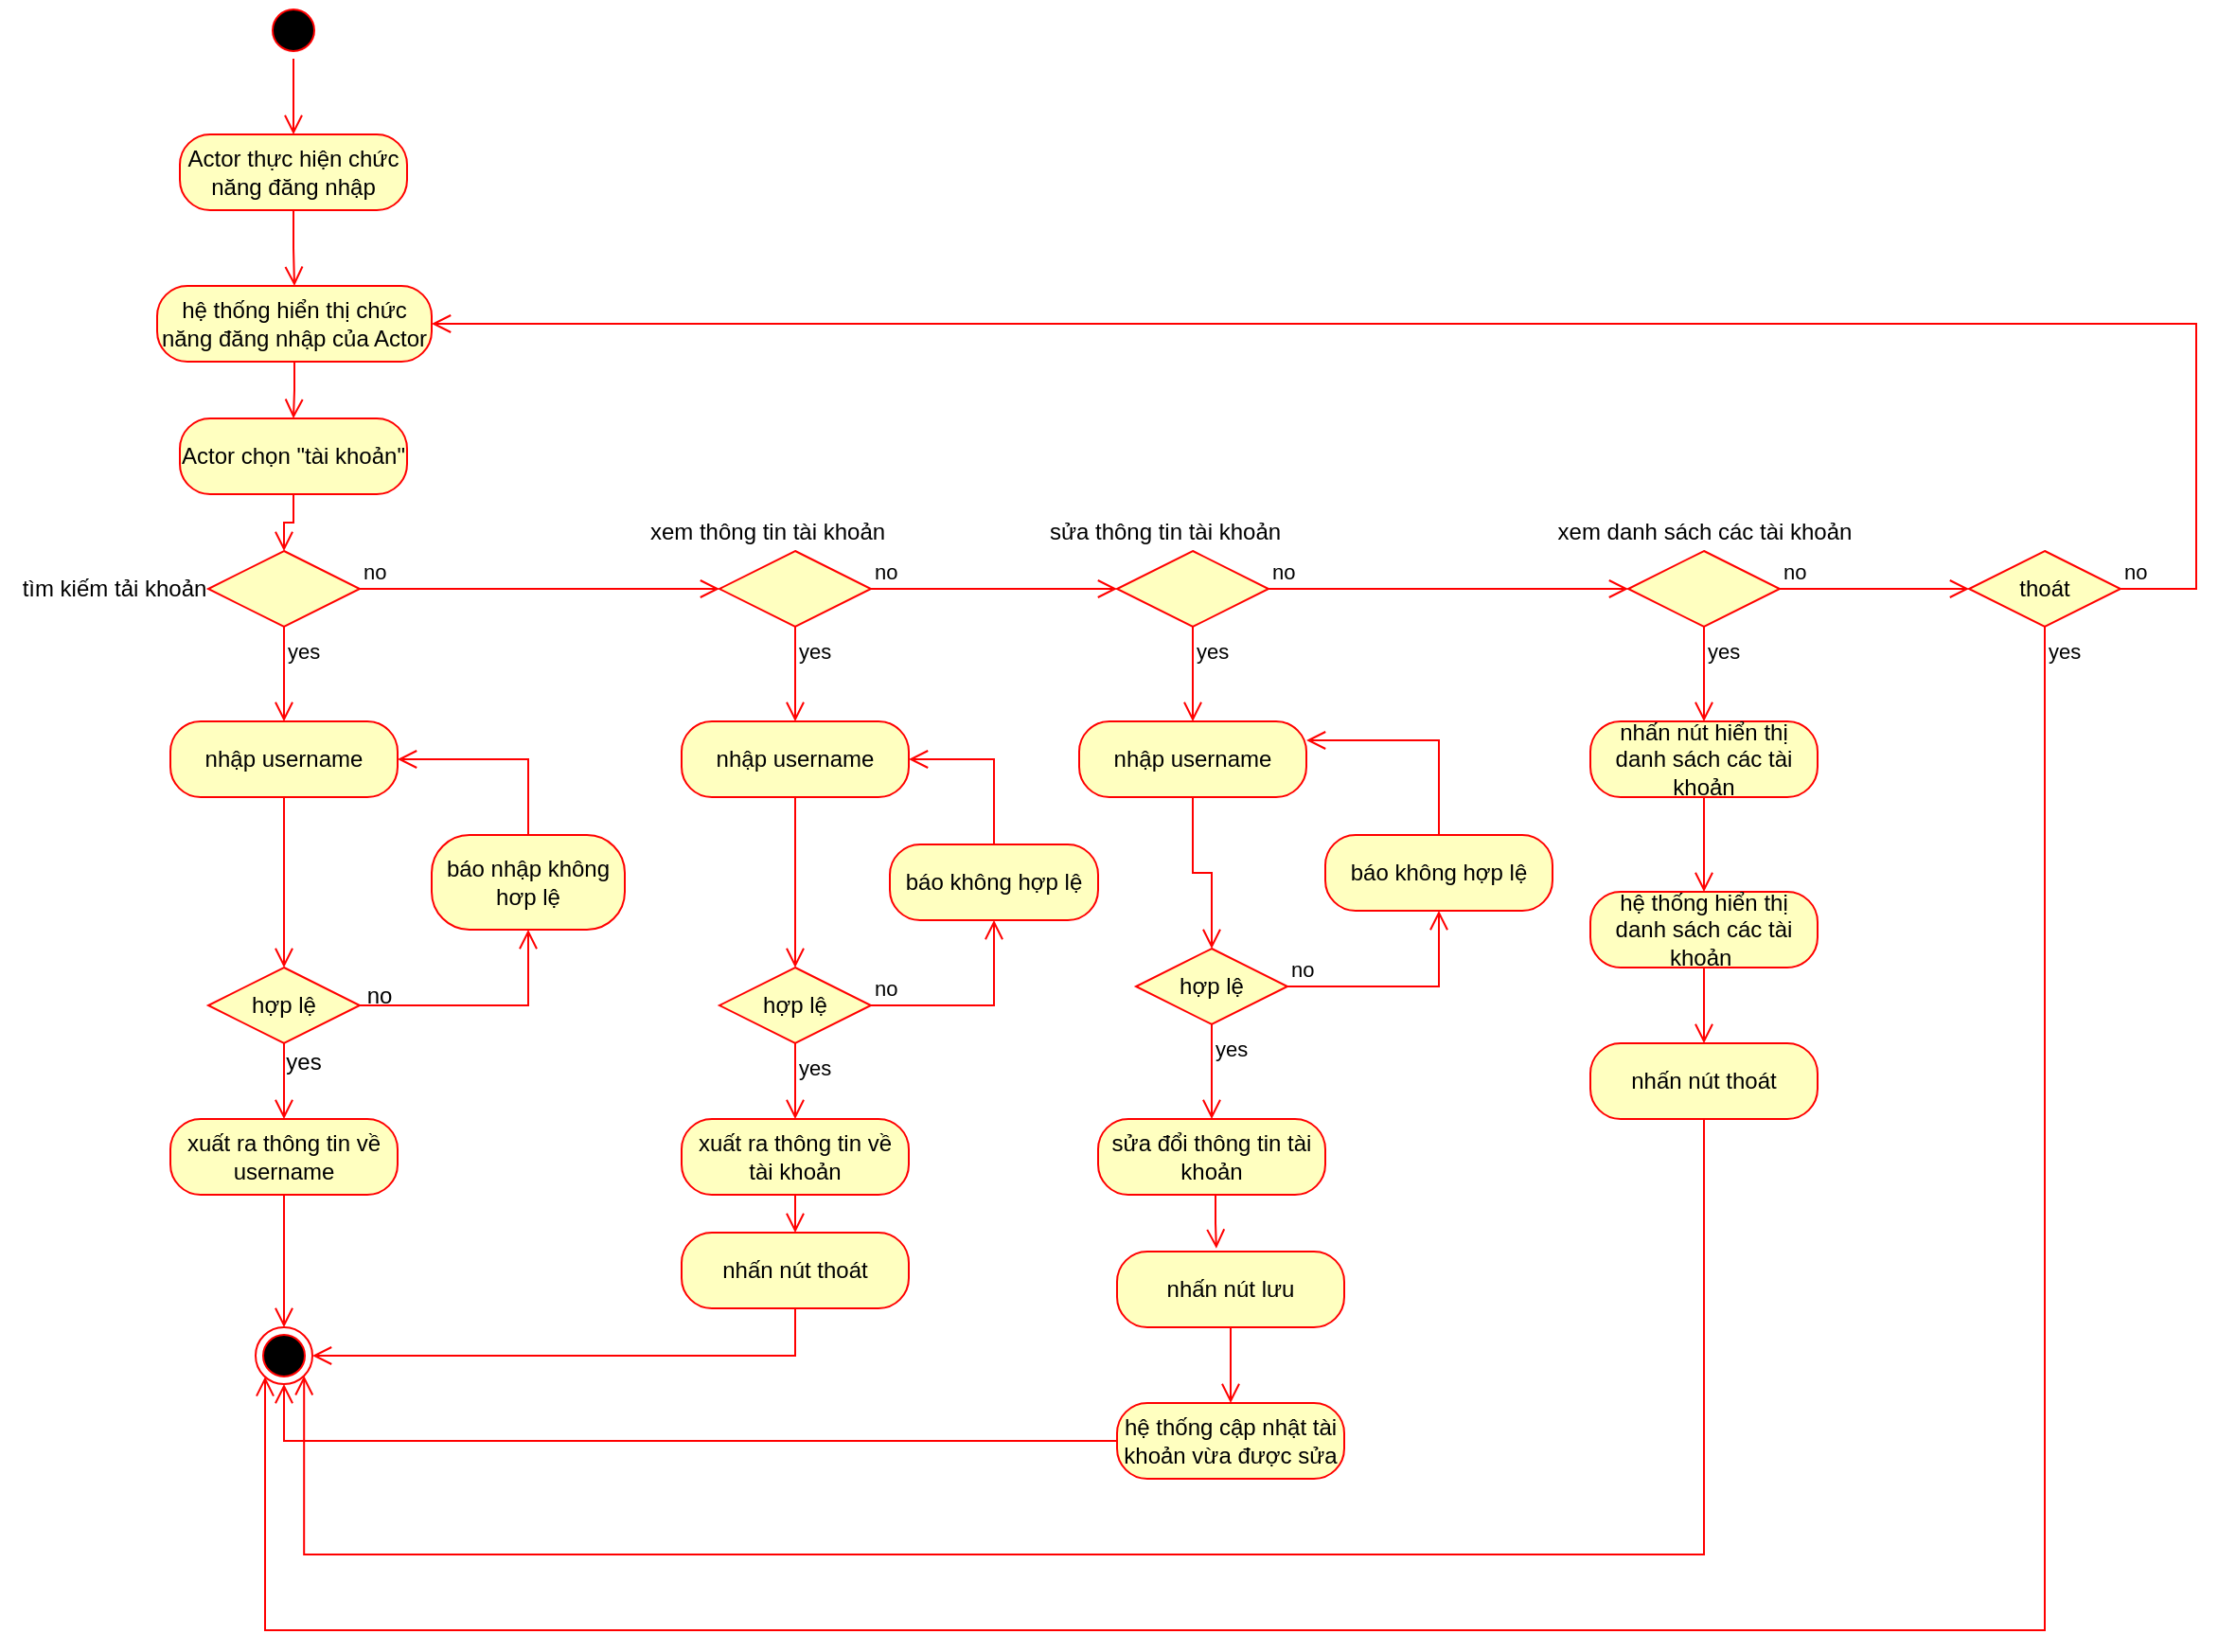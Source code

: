 <mxfile version="20.3.0" type="device"><diagram id="ISaR1A7o944pUpE1qrvK" name="Page-1"><mxGraphModel dx="1384" dy="855" grid="1" gridSize="10" guides="1" tooltips="1" connect="1" arrows="1" fold="1" page="1" pageScale="1" pageWidth="850" pageHeight="1100" math="0" shadow="0"><root><mxCell id="0"/><mxCell id="1" parent="0"/><mxCell id="eyunKyu2GfTT3AGku9Bz-1" value="" style="ellipse;html=1;shape=startState;fillColor=#000000;strokeColor=#ff0000;" vertex="1" parent="1"><mxGeometry x="410" y="290" width="30" height="30" as="geometry"/></mxCell><mxCell id="eyunKyu2GfTT3AGku9Bz-2" value="" style="edgeStyle=orthogonalEdgeStyle;html=1;verticalAlign=bottom;endArrow=open;endSize=8;strokeColor=#ff0000;rounded=0;entryX=0.5;entryY=0;entryDx=0;entryDy=0;" edge="1" source="eyunKyu2GfTT3AGku9Bz-1" parent="1" target="eyunKyu2GfTT3AGku9Bz-3"><mxGeometry relative="1" as="geometry"><mxPoint x="425" y="380" as="targetPoint"/></mxGeometry></mxCell><mxCell id="eyunKyu2GfTT3AGku9Bz-3" value="Actor thực hiện chức năng đăng nhập" style="rounded=1;whiteSpace=wrap;html=1;arcSize=40;fontColor=#000000;fillColor=#ffffc0;strokeColor=#ff0000;" vertex="1" parent="1"><mxGeometry x="365" y="360" width="120" height="40" as="geometry"/></mxCell><mxCell id="eyunKyu2GfTT3AGku9Bz-4" value="" style="edgeStyle=orthogonalEdgeStyle;html=1;verticalAlign=bottom;endArrow=open;endSize=8;strokeColor=#ff0000;rounded=0;entryX=0.5;entryY=0;entryDx=0;entryDy=0;" edge="1" source="eyunKyu2GfTT3AGku9Bz-3" parent="1" target="eyunKyu2GfTT3AGku9Bz-5"><mxGeometry relative="1" as="geometry"><mxPoint x="425" y="460" as="targetPoint"/></mxGeometry></mxCell><mxCell id="eyunKyu2GfTT3AGku9Bz-5" value="hệ thống hiển thị chức năng đăng nhập của Actor" style="rounded=1;whiteSpace=wrap;html=1;arcSize=40;fontColor=#000000;fillColor=#ffffc0;strokeColor=#ff0000;" vertex="1" parent="1"><mxGeometry x="353" y="440" width="145" height="40" as="geometry"/></mxCell><mxCell id="eyunKyu2GfTT3AGku9Bz-6" value="" style="edgeStyle=orthogonalEdgeStyle;html=1;verticalAlign=bottom;endArrow=open;endSize=8;strokeColor=#ff0000;rounded=0;entryX=0.5;entryY=0;entryDx=0;entryDy=0;" edge="1" source="eyunKyu2GfTT3AGku9Bz-5" parent="1" target="eyunKyu2GfTT3AGku9Bz-9"><mxGeometry relative="1" as="geometry"><mxPoint x="425" y="560" as="targetPoint"/></mxGeometry></mxCell><mxCell id="eyunKyu2GfTT3AGku9Bz-9" value="Actor chọn &quot;tài khoản&quot;" style="rounded=1;whiteSpace=wrap;html=1;arcSize=40;fontColor=#000000;fillColor=#ffffc0;strokeColor=#ff0000;" vertex="1" parent="1"><mxGeometry x="365" y="510" width="120" height="40" as="geometry"/></mxCell><mxCell id="eyunKyu2GfTT3AGku9Bz-10" value="" style="edgeStyle=orthogonalEdgeStyle;html=1;verticalAlign=bottom;endArrow=open;endSize=8;strokeColor=#ff0000;rounded=0;entryX=0.5;entryY=0;entryDx=0;entryDy=0;" edge="1" source="eyunKyu2GfTT3AGku9Bz-9" parent="1" target="eyunKyu2GfTT3AGku9Bz-13"><mxGeometry relative="1" as="geometry"><mxPoint x="430" y="610" as="targetPoint"/></mxGeometry></mxCell><mxCell id="eyunKyu2GfTT3AGku9Bz-13" value="" style="rhombus;whiteSpace=wrap;html=1;fillColor=#ffffc0;strokeColor=#ff0000;" vertex="1" parent="1"><mxGeometry x="380" y="580" width="80" height="40" as="geometry"/></mxCell><mxCell id="eyunKyu2GfTT3AGku9Bz-14" value="no" style="edgeStyle=orthogonalEdgeStyle;html=1;align=left;verticalAlign=bottom;endArrow=open;endSize=8;strokeColor=#ff0000;rounded=0;entryX=0;entryY=0.5;entryDx=0;entryDy=0;" edge="1" source="eyunKyu2GfTT3AGku9Bz-13" parent="1" target="eyunKyu2GfTT3AGku9Bz-35"><mxGeometry x="-1" relative="1" as="geometry"><mxPoint x="620" y="600" as="targetPoint"/></mxGeometry></mxCell><mxCell id="eyunKyu2GfTT3AGku9Bz-15" value="yes" style="edgeStyle=orthogonalEdgeStyle;html=1;align=left;verticalAlign=top;endArrow=open;endSize=8;strokeColor=#ff0000;rounded=0;entryX=0.5;entryY=0;entryDx=0;entryDy=0;" edge="1" source="eyunKyu2GfTT3AGku9Bz-13" parent="1" target="eyunKyu2GfTT3AGku9Bz-17"><mxGeometry x="-1" relative="1" as="geometry"><mxPoint x="430" y="720" as="targetPoint"/></mxGeometry></mxCell><mxCell id="eyunKyu2GfTT3AGku9Bz-16" value="tìm kiếm tải khoản" style="text;html=1;align=center;verticalAlign=middle;resizable=0;points=[];autosize=1;strokeColor=none;fillColor=none;" vertex="1" parent="1"><mxGeometry x="270" y="585" width="120" height="30" as="geometry"/></mxCell><mxCell id="eyunKyu2GfTT3AGku9Bz-17" value="nhập username" style="rounded=1;whiteSpace=wrap;html=1;arcSize=40;fontColor=#000000;fillColor=#ffffc0;strokeColor=#ff0000;" vertex="1" parent="1"><mxGeometry x="360" y="670" width="120" height="40" as="geometry"/></mxCell><mxCell id="eyunKyu2GfTT3AGku9Bz-18" value="" style="edgeStyle=orthogonalEdgeStyle;html=1;verticalAlign=bottom;endArrow=open;endSize=8;strokeColor=#ff0000;rounded=0;entryX=0.5;entryY=0;entryDx=0;entryDy=0;" edge="1" source="eyunKyu2GfTT3AGku9Bz-17" parent="1" target="eyunKyu2GfTT3AGku9Bz-19"><mxGeometry relative="1" as="geometry"><mxPoint x="413" y="820" as="targetPoint"/></mxGeometry></mxCell><mxCell id="eyunKyu2GfTT3AGku9Bz-19" value="hợp lệ" style="rhombus;whiteSpace=wrap;html=1;fillColor=#ffffc0;strokeColor=#ff0000;" vertex="1" parent="1"><mxGeometry x="380" y="800" width="80" height="40" as="geometry"/></mxCell><mxCell id="eyunKyu2GfTT3AGku9Bz-22" value="báo nhập không hơp lệ" style="rounded=1;whiteSpace=wrap;html=1;arcSize=40;fontColor=#000000;fillColor=#ffffc0;strokeColor=#ff0000;" vertex="1" parent="1"><mxGeometry x="498" y="730" width="102" height="50" as="geometry"/></mxCell><mxCell id="eyunKyu2GfTT3AGku9Bz-23" value="" style="edgeStyle=orthogonalEdgeStyle;html=1;verticalAlign=bottom;endArrow=open;endSize=8;strokeColor=#ff0000;rounded=0;exitX=0.5;exitY=0;exitDx=0;exitDy=0;entryX=1;entryY=0.5;entryDx=0;entryDy=0;" edge="1" source="eyunKyu2GfTT3AGku9Bz-22" parent="1" target="eyunKyu2GfTT3AGku9Bz-17"><mxGeometry relative="1" as="geometry"><mxPoint x="540" y="860" as="targetPoint"/></mxGeometry></mxCell><mxCell id="eyunKyu2GfTT3AGku9Bz-24" value="" style="edgeStyle=orthogonalEdgeStyle;html=1;verticalAlign=bottom;endArrow=open;endSize=8;strokeColor=#ff0000;rounded=0;exitX=1;exitY=0.5;exitDx=0;exitDy=0;entryX=0.5;entryY=1;entryDx=0;entryDy=0;" edge="1" parent="1" source="eyunKyu2GfTT3AGku9Bz-19" target="eyunKyu2GfTT3AGku9Bz-22"><mxGeometry relative="1" as="geometry"><mxPoint x="550" y="830" as="targetPoint"/><mxPoint x="435" y="760" as="sourcePoint"/></mxGeometry></mxCell><mxCell id="eyunKyu2GfTT3AGku9Bz-25" value="no" style="text;html=1;align=center;verticalAlign=middle;resizable=0;points=[];autosize=1;strokeColor=none;fillColor=none;" vertex="1" parent="1"><mxGeometry x="450" y="800" width="40" height="30" as="geometry"/></mxCell><mxCell id="eyunKyu2GfTT3AGku9Bz-30" value="" style="edgeStyle=orthogonalEdgeStyle;html=1;verticalAlign=bottom;endArrow=open;endSize=8;strokeColor=#ff0000;rounded=0;exitX=0.5;exitY=1;exitDx=0;exitDy=0;entryX=0.5;entryY=0;entryDx=0;entryDy=0;" edge="1" parent="1" source="eyunKyu2GfTT3AGku9Bz-19" target="eyunKyu2GfTT3AGku9Bz-32"><mxGeometry relative="1" as="geometry"><mxPoint x="420" y="880" as="targetPoint"/><mxPoint x="430" y="720.0" as="sourcePoint"/><Array as="points"/></mxGeometry></mxCell><mxCell id="eyunKyu2GfTT3AGku9Bz-31" value="yes" style="text;html=1;align=center;verticalAlign=middle;resizable=0;points=[];autosize=1;strokeColor=none;fillColor=none;" vertex="1" parent="1"><mxGeometry x="410" y="835" width="40" height="30" as="geometry"/></mxCell><mxCell id="eyunKyu2GfTT3AGku9Bz-32" value="xuất ra thông tin về username" style="rounded=1;whiteSpace=wrap;html=1;arcSize=40;fontColor=#000000;fillColor=#ffffc0;strokeColor=#ff0000;" vertex="1" parent="1"><mxGeometry x="360" y="880" width="120" height="40" as="geometry"/></mxCell><mxCell id="eyunKyu2GfTT3AGku9Bz-33" value="" style="edgeStyle=orthogonalEdgeStyle;html=1;verticalAlign=bottom;endArrow=open;endSize=8;strokeColor=#ff0000;rounded=0;entryX=0.5;entryY=0;entryDx=0;entryDy=0;" edge="1" source="eyunKyu2GfTT3AGku9Bz-32" parent="1" target="eyunKyu2GfTT3AGku9Bz-34"><mxGeometry relative="1" as="geometry"><mxPoint x="420" y="960" as="targetPoint"/></mxGeometry></mxCell><mxCell id="eyunKyu2GfTT3AGku9Bz-34" value="" style="ellipse;html=1;shape=endState;fillColor=#000000;strokeColor=#ff0000;" vertex="1" parent="1"><mxGeometry x="405" y="990" width="30" height="30" as="geometry"/></mxCell><mxCell id="eyunKyu2GfTT3AGku9Bz-35" value="" style="rhombus;whiteSpace=wrap;html=1;fillColor=#ffffc0;strokeColor=#ff0000;" vertex="1" parent="1"><mxGeometry x="650" y="580" width="80" height="40" as="geometry"/></mxCell><mxCell id="eyunKyu2GfTT3AGku9Bz-36" value="no" style="edgeStyle=orthogonalEdgeStyle;html=1;align=left;verticalAlign=bottom;endArrow=open;endSize=8;strokeColor=#ff0000;rounded=0;entryX=0;entryY=0.5;entryDx=0;entryDy=0;" edge="1" source="eyunKyu2GfTT3AGku9Bz-35" parent="1" target="eyunKyu2GfTT3AGku9Bz-51"><mxGeometry x="-1" relative="1" as="geometry"><mxPoint x="830" y="600" as="targetPoint"/></mxGeometry></mxCell><mxCell id="eyunKyu2GfTT3AGku9Bz-37" value="yes" style="edgeStyle=orthogonalEdgeStyle;html=1;align=left;verticalAlign=top;endArrow=open;endSize=8;strokeColor=#ff0000;rounded=0;entryX=0.5;entryY=0;entryDx=0;entryDy=0;" edge="1" source="eyunKyu2GfTT3AGku9Bz-35" parent="1" target="eyunKyu2GfTT3AGku9Bz-39"><mxGeometry x="-1" relative="1" as="geometry"><mxPoint x="690" y="680" as="targetPoint"/></mxGeometry></mxCell><mxCell id="eyunKyu2GfTT3AGku9Bz-38" value="xem thông tin tài khoản" style="text;html=1;align=center;verticalAlign=middle;resizable=0;points=[];autosize=1;strokeColor=none;fillColor=none;" vertex="1" parent="1"><mxGeometry x="600" y="555" width="150" height="30" as="geometry"/></mxCell><mxCell id="eyunKyu2GfTT3AGku9Bz-39" value="nhập username" style="rounded=1;whiteSpace=wrap;html=1;arcSize=40;fontColor=#000000;fillColor=#ffffc0;strokeColor=#ff0000;" vertex="1" parent="1"><mxGeometry x="630" y="670" width="120" height="40" as="geometry"/></mxCell><mxCell id="eyunKyu2GfTT3AGku9Bz-40" value="" style="edgeStyle=orthogonalEdgeStyle;html=1;verticalAlign=bottom;endArrow=open;endSize=8;strokeColor=#ff0000;rounded=0;entryX=0.5;entryY=0;entryDx=0;entryDy=0;" edge="1" source="eyunKyu2GfTT3AGku9Bz-39" parent="1" target="eyunKyu2GfTT3AGku9Bz-41"><mxGeometry relative="1" as="geometry"><mxPoint x="690" y="800" as="targetPoint"/></mxGeometry></mxCell><mxCell id="eyunKyu2GfTT3AGku9Bz-41" value="hợp lệ" style="rhombus;whiteSpace=wrap;html=1;fillColor=#ffffc0;strokeColor=#ff0000;" vertex="1" parent="1"><mxGeometry x="650" y="800" width="80" height="40" as="geometry"/></mxCell><mxCell id="eyunKyu2GfTT3AGku9Bz-42" value="no" style="edgeStyle=orthogonalEdgeStyle;html=1;align=left;verticalAlign=bottom;endArrow=open;endSize=8;strokeColor=#ff0000;rounded=0;entryX=0.5;entryY=1;entryDx=0;entryDy=0;" edge="1" source="eyunKyu2GfTT3AGku9Bz-41" parent="1" target="eyunKyu2GfTT3AGku9Bz-48"><mxGeometry x="-1" relative="1" as="geometry"><mxPoint x="750" y="860" as="targetPoint"/></mxGeometry></mxCell><mxCell id="eyunKyu2GfTT3AGku9Bz-43" value="yes" style="edgeStyle=orthogonalEdgeStyle;html=1;align=left;verticalAlign=top;endArrow=open;endSize=8;strokeColor=#ff0000;rounded=0;entryX=0.5;entryY=0;entryDx=0;entryDy=0;" edge="1" source="eyunKyu2GfTT3AGku9Bz-41" parent="1" target="eyunKyu2GfTT3AGku9Bz-44"><mxGeometry x="-1" relative="1" as="geometry"><mxPoint x="690" y="910" as="targetPoint"/><Array as="points"><mxPoint x="690" y="860"/><mxPoint x="690" y="860"/></Array></mxGeometry></mxCell><mxCell id="eyunKyu2GfTT3AGku9Bz-44" value="xuất ra thông tin về tài khoản" style="rounded=1;whiteSpace=wrap;html=1;arcSize=40;fontColor=#000000;fillColor=#ffffc0;strokeColor=#ff0000;" vertex="1" parent="1"><mxGeometry x="630" y="880" width="120" height="40" as="geometry"/></mxCell><mxCell id="eyunKyu2GfTT3AGku9Bz-45" value="" style="edgeStyle=orthogonalEdgeStyle;html=1;verticalAlign=bottom;endArrow=open;endSize=8;strokeColor=#ff0000;rounded=0;entryX=0.5;entryY=0;entryDx=0;entryDy=0;" edge="1" source="eyunKyu2GfTT3AGku9Bz-44" parent="1" target="eyunKyu2GfTT3AGku9Bz-46"><mxGeometry relative="1" as="geometry"><mxPoint x="690" y="960" as="targetPoint"/><Array as="points"/></mxGeometry></mxCell><mxCell id="eyunKyu2GfTT3AGku9Bz-46" value="nhấn nút thoát" style="rounded=1;whiteSpace=wrap;html=1;arcSize=40;fontColor=#000000;fillColor=#ffffc0;strokeColor=#ff0000;" vertex="1" parent="1"><mxGeometry x="630" y="940" width="120" height="40" as="geometry"/></mxCell><mxCell id="eyunKyu2GfTT3AGku9Bz-47" value="" style="edgeStyle=orthogonalEdgeStyle;html=1;verticalAlign=bottom;endArrow=open;endSize=8;strokeColor=#ff0000;rounded=0;entryX=1;entryY=0.5;entryDx=0;entryDy=0;" edge="1" source="eyunKyu2GfTT3AGku9Bz-46" parent="1" target="eyunKyu2GfTT3AGku9Bz-34"><mxGeometry relative="1" as="geometry"><mxPoint x="620" y="1055" as="targetPoint"/><Array as="points"><mxPoint x="690" y="1005"/></Array></mxGeometry></mxCell><mxCell id="eyunKyu2GfTT3AGku9Bz-48" value="báo không hợp lệ" style="rounded=1;whiteSpace=wrap;html=1;arcSize=40;fontColor=#000000;fillColor=#ffffc0;strokeColor=#ff0000;" vertex="1" parent="1"><mxGeometry x="740" y="735" width="110" height="40" as="geometry"/></mxCell><mxCell id="eyunKyu2GfTT3AGku9Bz-49" value="" style="edgeStyle=orthogonalEdgeStyle;html=1;verticalAlign=bottom;endArrow=open;endSize=8;strokeColor=#ff0000;rounded=0;entryX=1;entryY=0.5;entryDx=0;entryDy=0;exitX=0.5;exitY=0;exitDx=0;exitDy=0;" edge="1" source="eyunKyu2GfTT3AGku9Bz-48" parent="1" target="eyunKyu2GfTT3AGku9Bz-39"><mxGeometry relative="1" as="geometry"><mxPoint x="820" y="900" as="targetPoint"/></mxGeometry></mxCell><mxCell id="eyunKyu2GfTT3AGku9Bz-51" value="" style="rhombus;whiteSpace=wrap;html=1;fillColor=#ffffc0;strokeColor=#ff0000;" vertex="1" parent="1"><mxGeometry x="860" y="580" width="80" height="40" as="geometry"/></mxCell><mxCell id="eyunKyu2GfTT3AGku9Bz-52" value="no" style="edgeStyle=orthogonalEdgeStyle;html=1;align=left;verticalAlign=bottom;endArrow=open;endSize=8;strokeColor=#ff0000;rounded=0;entryX=0;entryY=0.5;entryDx=0;entryDy=0;" edge="1" source="eyunKyu2GfTT3AGku9Bz-51" parent="1" target="eyunKyu2GfTT3AGku9Bz-73"><mxGeometry x="-1" relative="1" as="geometry"><mxPoint x="1040" y="600" as="targetPoint"/></mxGeometry></mxCell><mxCell id="eyunKyu2GfTT3AGku9Bz-53" value="yes" style="edgeStyle=orthogonalEdgeStyle;html=1;align=left;verticalAlign=top;endArrow=open;endSize=8;strokeColor=#ff0000;rounded=0;entryX=0.5;entryY=0;entryDx=0;entryDy=0;" edge="1" source="eyunKyu2GfTT3AGku9Bz-51" parent="1" target="eyunKyu2GfTT3AGku9Bz-57"><mxGeometry x="-1" relative="1" as="geometry"><mxPoint x="900" y="680" as="targetPoint"/></mxGeometry></mxCell><mxCell id="eyunKyu2GfTT3AGku9Bz-56" value="sửa thông tin tài khoản" style="text;html=1;align=center;verticalAlign=middle;resizable=0;points=[];autosize=1;strokeColor=none;fillColor=none;" vertex="1" parent="1"><mxGeometry x="810" y="555" width="150" height="30" as="geometry"/></mxCell><mxCell id="eyunKyu2GfTT3AGku9Bz-57" value="nhập username" style="rounded=1;whiteSpace=wrap;html=1;arcSize=40;fontColor=#000000;fillColor=#ffffc0;strokeColor=#ff0000;" vertex="1" parent="1"><mxGeometry x="840" y="670" width="120" height="40" as="geometry"/></mxCell><mxCell id="eyunKyu2GfTT3AGku9Bz-58" value="" style="edgeStyle=orthogonalEdgeStyle;html=1;verticalAlign=bottom;endArrow=open;endSize=8;strokeColor=#ff0000;rounded=0;entryX=0.5;entryY=0;entryDx=0;entryDy=0;" edge="1" source="eyunKyu2GfTT3AGku9Bz-57" parent="1" target="eyunKyu2GfTT3AGku9Bz-60"><mxGeometry relative="1" as="geometry"><mxPoint x="910" y="790" as="targetPoint"/></mxGeometry></mxCell><mxCell id="eyunKyu2GfTT3AGku9Bz-60" value="hợp lệ" style="rhombus;whiteSpace=wrap;html=1;fillColor=#ffffc0;strokeColor=#ff0000;" vertex="1" parent="1"><mxGeometry x="870" y="790" width="80" height="40" as="geometry"/></mxCell><mxCell id="eyunKyu2GfTT3AGku9Bz-61" value="no" style="edgeStyle=orthogonalEdgeStyle;html=1;align=left;verticalAlign=bottom;endArrow=open;endSize=8;strokeColor=#ff0000;rounded=0;entryX=0.5;entryY=1;entryDx=0;entryDy=0;" edge="1" source="eyunKyu2GfTT3AGku9Bz-60" parent="1" target="eyunKyu2GfTT3AGku9Bz-63"><mxGeometry x="-1" relative="1" as="geometry"><mxPoint x="1070" y="830" as="targetPoint"/></mxGeometry></mxCell><mxCell id="eyunKyu2GfTT3AGku9Bz-62" value="yes" style="edgeStyle=orthogonalEdgeStyle;html=1;align=left;verticalAlign=top;endArrow=open;endSize=8;strokeColor=#ff0000;rounded=0;entryX=0.5;entryY=0;entryDx=0;entryDy=0;" edge="1" source="eyunKyu2GfTT3AGku9Bz-60" parent="1" target="eyunKyu2GfTT3AGku9Bz-66"><mxGeometry x="-1" relative="1" as="geometry"><mxPoint x="930" y="910" as="targetPoint"/></mxGeometry></mxCell><mxCell id="eyunKyu2GfTT3AGku9Bz-63" value="báo không hợp lệ" style="rounded=1;whiteSpace=wrap;html=1;arcSize=40;fontColor=#000000;fillColor=#ffffc0;strokeColor=#ff0000;" vertex="1" parent="1"><mxGeometry x="970" y="730" width="120" height="40" as="geometry"/></mxCell><mxCell id="eyunKyu2GfTT3AGku9Bz-64" value="" style="edgeStyle=orthogonalEdgeStyle;html=1;verticalAlign=bottom;endArrow=open;endSize=8;strokeColor=#ff0000;rounded=0;entryX=1;entryY=0.25;entryDx=0;entryDy=0;exitX=0.5;exitY=0;exitDx=0;exitDy=0;" edge="1" source="eyunKyu2GfTT3AGku9Bz-63" parent="1" target="eyunKyu2GfTT3AGku9Bz-57"><mxGeometry relative="1" as="geometry"><mxPoint x="720" y="830" as="targetPoint"/></mxGeometry></mxCell><mxCell id="eyunKyu2GfTT3AGku9Bz-66" value="sửa đổi thông tin tài khoản" style="rounded=1;whiteSpace=wrap;html=1;arcSize=40;fontColor=#000000;fillColor=#ffffc0;strokeColor=#ff0000;" vertex="1" parent="1"><mxGeometry x="850" y="880" width="120" height="40" as="geometry"/></mxCell><mxCell id="eyunKyu2GfTT3AGku9Bz-67" value="" style="edgeStyle=orthogonalEdgeStyle;html=1;verticalAlign=bottom;endArrow=open;endSize=8;strokeColor=#ff0000;rounded=0;entryX=0.437;entryY=-0.04;entryDx=0;entryDy=0;entryPerimeter=0;" edge="1" source="eyunKyu2GfTT3AGku9Bz-66" parent="1" target="eyunKyu2GfTT3AGku9Bz-69"><mxGeometry relative="1" as="geometry"><mxPoint x="940" y="1040" as="targetPoint"/><Array as="points"><mxPoint x="912" y="935"/><mxPoint x="912" y="935"/></Array></mxGeometry></mxCell><mxCell id="eyunKyu2GfTT3AGku9Bz-69" value="nhấn nút lưu" style="rounded=1;whiteSpace=wrap;html=1;arcSize=40;fontColor=#000000;fillColor=#ffffc0;strokeColor=#ff0000;" vertex="1" parent="1"><mxGeometry x="860" y="950" width="120" height="40" as="geometry"/></mxCell><mxCell id="eyunKyu2GfTT3AGku9Bz-70" value="" style="edgeStyle=orthogonalEdgeStyle;html=1;verticalAlign=bottom;endArrow=open;endSize=8;strokeColor=#ff0000;rounded=0;" edge="1" source="eyunKyu2GfTT3AGku9Bz-69" parent="1" target="eyunKyu2GfTT3AGku9Bz-71"><mxGeometry relative="1" as="geometry"><mxPoint x="840" y="1070" as="targetPoint"/></mxGeometry></mxCell><mxCell id="eyunKyu2GfTT3AGku9Bz-71" value="hệ thống cập nhật tài khoản vừa được sửa" style="rounded=1;whiteSpace=wrap;html=1;arcSize=40;fontColor=#000000;fillColor=#ffffc0;strokeColor=#ff0000;" vertex="1" parent="1"><mxGeometry x="860" y="1030" width="120" height="40" as="geometry"/></mxCell><mxCell id="eyunKyu2GfTT3AGku9Bz-72" value="" style="edgeStyle=orthogonalEdgeStyle;html=1;verticalAlign=bottom;endArrow=open;endSize=8;strokeColor=#ff0000;rounded=0;entryX=0.5;entryY=1;entryDx=0;entryDy=0;" edge="1" source="eyunKyu2GfTT3AGku9Bz-71" parent="1" target="eyunKyu2GfTT3AGku9Bz-34"><mxGeometry relative="1" as="geometry"><mxPoint x="730" y="830" as="targetPoint"/></mxGeometry></mxCell><mxCell id="eyunKyu2GfTT3AGku9Bz-73" value="" style="rhombus;whiteSpace=wrap;html=1;fillColor=#ffffc0;strokeColor=#ff0000;" vertex="1" parent="1"><mxGeometry x="1130" y="580" width="80" height="40" as="geometry"/></mxCell><mxCell id="eyunKyu2GfTT3AGku9Bz-74" value="no" style="edgeStyle=orthogonalEdgeStyle;html=1;align=left;verticalAlign=bottom;endArrow=open;endSize=8;strokeColor=#ff0000;rounded=0;entryX=0;entryY=0.5;entryDx=0;entryDy=0;" edge="1" source="eyunKyu2GfTT3AGku9Bz-73" parent="1" target="eyunKyu2GfTT3AGku9Bz-83"><mxGeometry x="-1" relative="1" as="geometry"><mxPoint x="1260" y="600" as="targetPoint"/></mxGeometry></mxCell><mxCell id="eyunKyu2GfTT3AGku9Bz-75" value="yes" style="edgeStyle=orthogonalEdgeStyle;html=1;align=left;verticalAlign=top;endArrow=open;endSize=8;strokeColor=#ff0000;rounded=0;entryX=0.5;entryY=0;entryDx=0;entryDy=0;" edge="1" source="eyunKyu2GfTT3AGku9Bz-73" parent="1" target="eyunKyu2GfTT3AGku9Bz-77"><mxGeometry x="-1" relative="1" as="geometry"><mxPoint x="1120" y="680" as="targetPoint"/></mxGeometry></mxCell><mxCell id="eyunKyu2GfTT3AGku9Bz-76" value="xem danh sách các tài khoản" style="text;html=1;align=center;verticalAlign=middle;resizable=0;points=[];autosize=1;strokeColor=none;fillColor=none;" vertex="1" parent="1"><mxGeometry x="1080" y="555" width="180" height="30" as="geometry"/></mxCell><mxCell id="eyunKyu2GfTT3AGku9Bz-77" value="nhấn nút hiển thị danh sách các tài khoản" style="rounded=1;whiteSpace=wrap;html=1;arcSize=40;fontColor=#000000;fillColor=#ffffc0;strokeColor=#ff0000;" vertex="1" parent="1"><mxGeometry x="1110" y="670" width="120" height="40" as="geometry"/></mxCell><mxCell id="eyunKyu2GfTT3AGku9Bz-78" value="" style="edgeStyle=orthogonalEdgeStyle;html=1;verticalAlign=bottom;endArrow=open;endSize=8;strokeColor=#ff0000;rounded=0;entryX=0.5;entryY=0;entryDx=0;entryDy=0;" edge="1" source="eyunKyu2GfTT3AGku9Bz-77" parent="1" target="eyunKyu2GfTT3AGku9Bz-79"><mxGeometry relative="1" as="geometry"><mxPoint x="1170" y="770" as="targetPoint"/></mxGeometry></mxCell><mxCell id="eyunKyu2GfTT3AGku9Bz-79" value="hệ thống hiển thị danh sách các tài khoản&amp;nbsp;" style="rounded=1;whiteSpace=wrap;html=1;arcSize=40;fontColor=#000000;fillColor=#ffffc0;strokeColor=#ff0000;" vertex="1" parent="1"><mxGeometry x="1110" y="760" width="120" height="40" as="geometry"/></mxCell><mxCell id="eyunKyu2GfTT3AGku9Bz-80" value="" style="edgeStyle=orthogonalEdgeStyle;html=1;verticalAlign=bottom;endArrow=open;endSize=8;strokeColor=#ff0000;rounded=0;entryX=0.5;entryY=0;entryDx=0;entryDy=0;" edge="1" source="eyunKyu2GfTT3AGku9Bz-79" parent="1" target="eyunKyu2GfTT3AGku9Bz-81"><mxGeometry relative="1" as="geometry"><mxPoint x="1170" y="850" as="targetPoint"/></mxGeometry></mxCell><mxCell id="eyunKyu2GfTT3AGku9Bz-81" value="nhấn nút thoát" style="rounded=1;whiteSpace=wrap;html=1;arcSize=40;fontColor=#000000;fillColor=#ffffc0;strokeColor=#ff0000;" vertex="1" parent="1"><mxGeometry x="1110" y="840" width="120" height="40" as="geometry"/></mxCell><mxCell id="eyunKyu2GfTT3AGku9Bz-82" value="" style="edgeStyle=orthogonalEdgeStyle;html=1;verticalAlign=bottom;endArrow=open;endSize=8;strokeColor=#ff0000;rounded=0;entryX=1;entryY=1;entryDx=0;entryDy=0;" edge="1" source="eyunKyu2GfTT3AGku9Bz-81" parent="1" target="eyunKyu2GfTT3AGku9Bz-34"><mxGeometry relative="1" as="geometry"><mxPoint x="1170" y="970" as="targetPoint"/><Array as="points"><mxPoint x="1170" y="1110"/><mxPoint x="431" y="1110"/></Array></mxGeometry></mxCell><mxCell id="eyunKyu2GfTT3AGku9Bz-83" value="thoát" style="rhombus;whiteSpace=wrap;html=1;fillColor=#ffffc0;strokeColor=#ff0000;" vertex="1" parent="1"><mxGeometry x="1310" y="580" width="80" height="40" as="geometry"/></mxCell><mxCell id="eyunKyu2GfTT3AGku9Bz-84" value="no" style="edgeStyle=orthogonalEdgeStyle;html=1;align=left;verticalAlign=bottom;endArrow=open;endSize=8;strokeColor=#ff0000;rounded=0;entryX=1;entryY=0.5;entryDx=0;entryDy=0;" edge="1" source="eyunKyu2GfTT3AGku9Bz-83" parent="1" target="eyunKyu2GfTT3AGku9Bz-5"><mxGeometry x="-1" relative="1" as="geometry"><mxPoint x="1490" y="600" as="targetPoint"/><Array as="points"><mxPoint x="1430" y="600"/><mxPoint x="1430" y="460"/></Array></mxGeometry></mxCell><mxCell id="eyunKyu2GfTT3AGku9Bz-85" value="yes" style="edgeStyle=orthogonalEdgeStyle;html=1;align=left;verticalAlign=top;endArrow=open;endSize=8;strokeColor=#ff0000;rounded=0;" edge="1" source="eyunKyu2GfTT3AGku9Bz-83" parent="1" target="eyunKyu2GfTT3AGku9Bz-34"><mxGeometry x="-1" relative="1" as="geometry"><mxPoint x="410" y="1020" as="targetPoint"/><Array as="points"><mxPoint x="1350" y="1150"/><mxPoint x="410" y="1150"/></Array></mxGeometry></mxCell></root></mxGraphModel></diagram></mxfile>